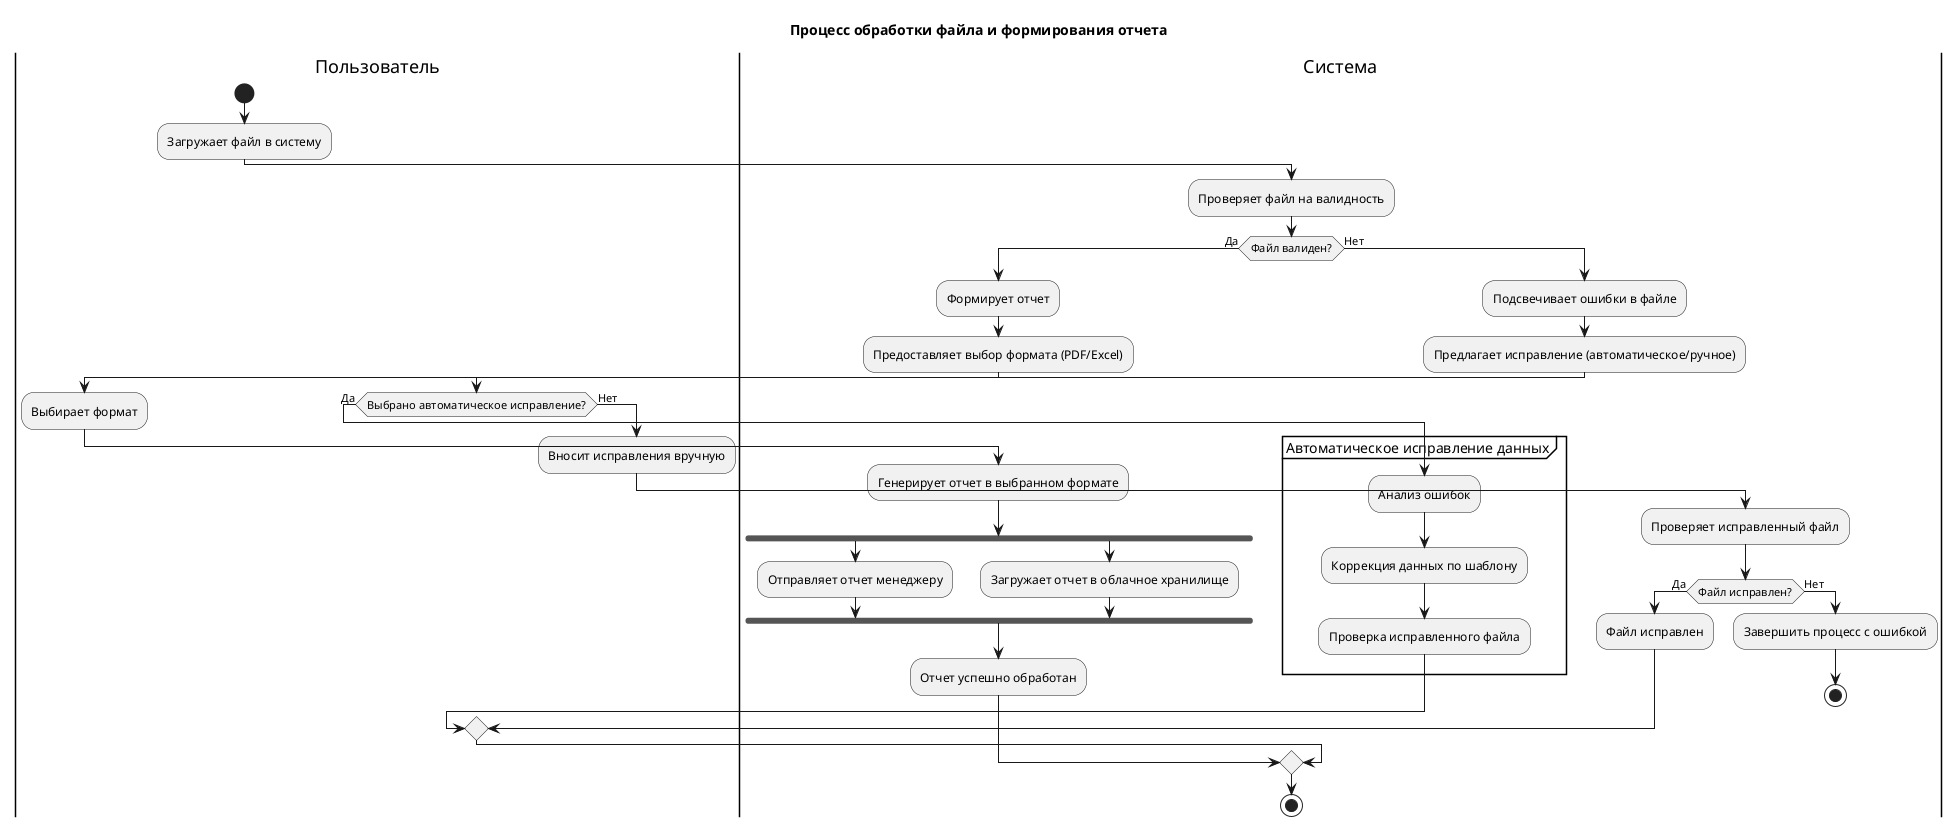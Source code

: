 @startuml
title Процесс обработки файла и формирования отчета

|Пользователь|
start
:Загружает файл в систему;
|Система|
:Проверяет файл на валидность;

if (Файл валиден?) then (Да)
  :Формирует отчет;
  :Предоставляет выбор формата (PDF/Excel);
  |Пользователь|
  :Выбирает формат;
  |Система|
  :Генерирует отчет в выбранном формате;
  
  fork
    :Отправляет отчет менеджеру;
  fork again
    :Загружает отчет в облачное хранилище;
  end fork
  :Отчет успешно обработан;
  
else (Нет)
  :Подсвечивает ошибки в файле;
  :Предлагает исправление (автоматическое/ручное);

  |Пользователь|
  if (Выбрано автоматическое исправление?) then (Да)
    |Система|
    partition "Автоматическое исправление данных" {
      :Анализ ошибок;
      :Коррекция данных по шаблону;
      :Проверка исправленного файла;
    }
  else (Нет)
    |Пользователь|
    :Вносит исправления вручную;
    |Система|
    :Проверяет исправленный файл;
    
    if (Файл исправлен?) then (Да)
      :Файл исправлен;
    else (Нет)
      :Завершить процесс с ошибкой;
      stop;
    endif
  endif
endif

stop
@enduml